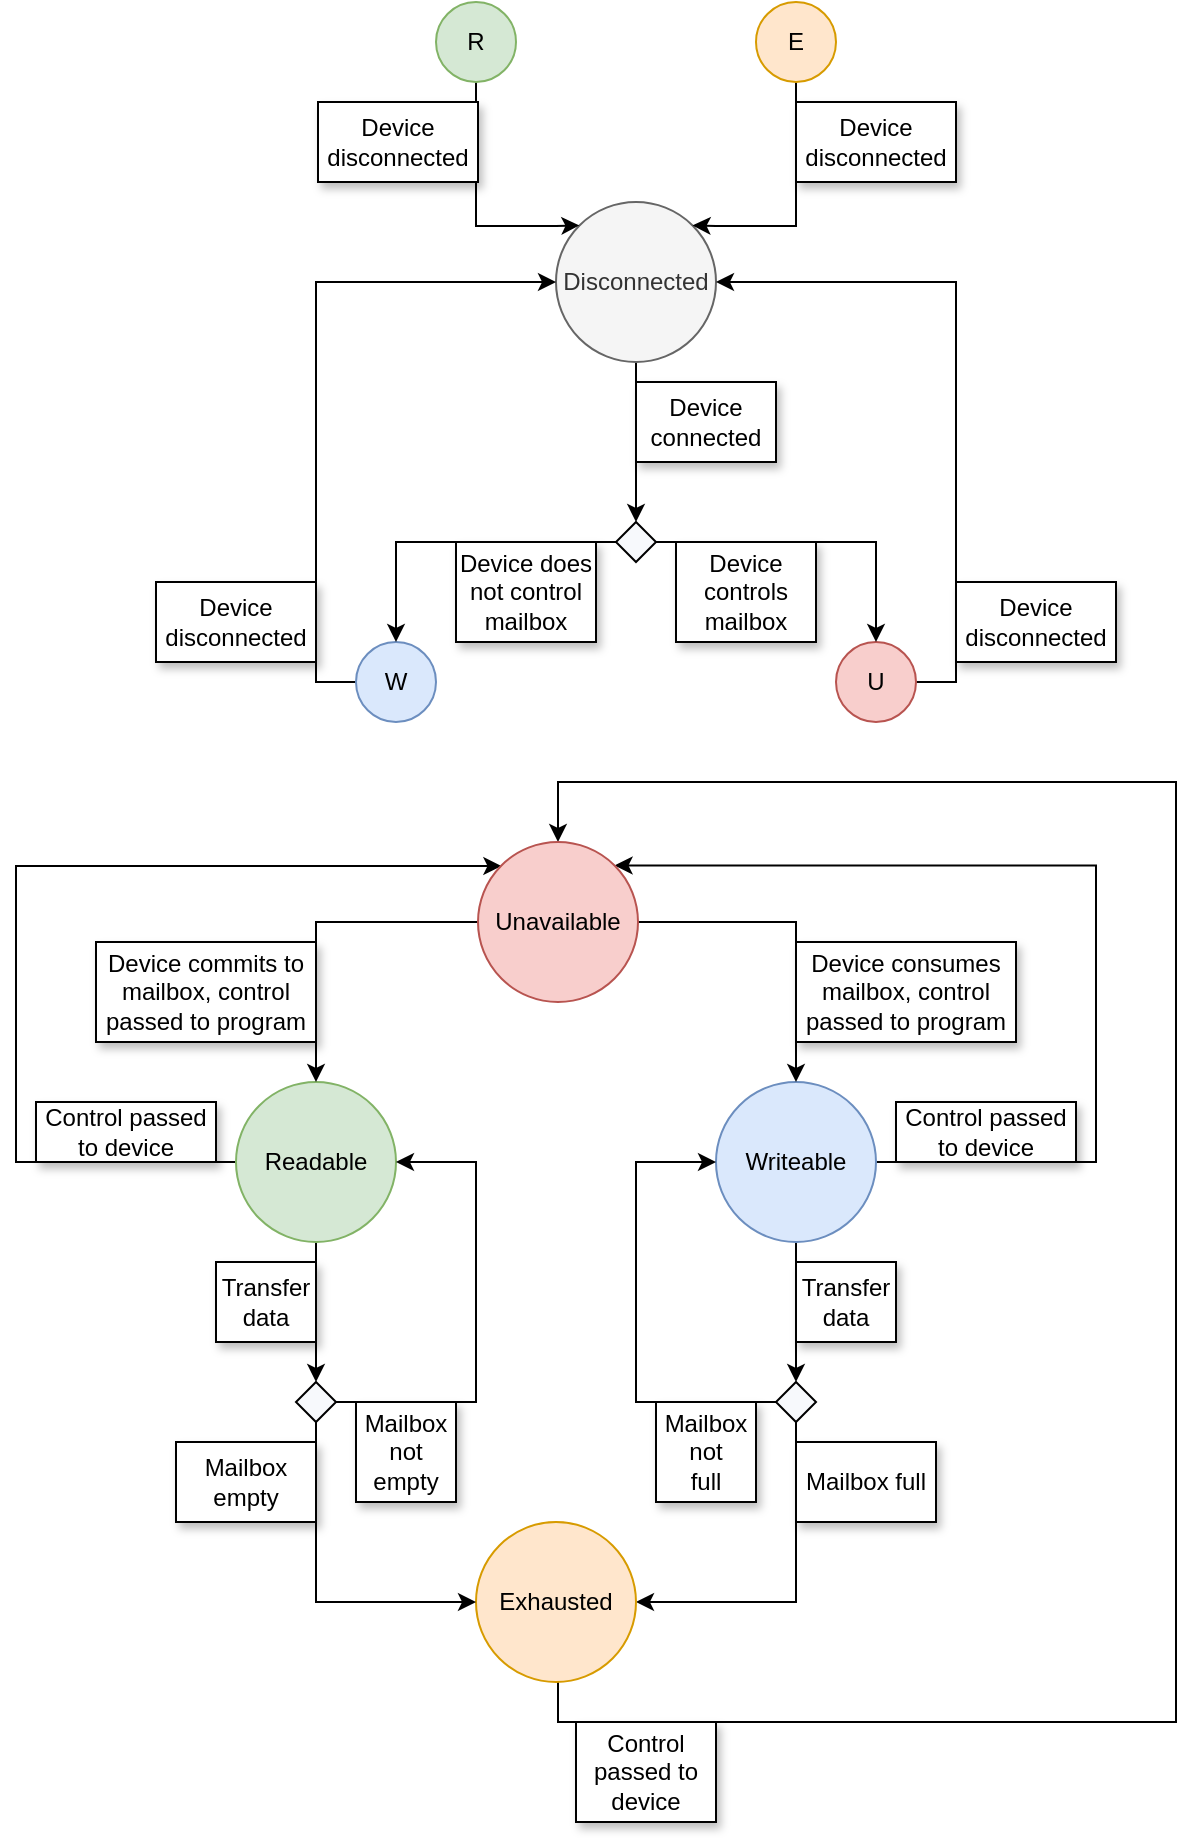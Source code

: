 <mxfile version="15.8.7" type="device"><diagram id="HUJL6-z4i3BZxy1KPLvk" name="Page-1"><mxGraphModel dx="982" dy="1680" grid="1" gridSize="10" guides="1" tooltips="1" connect="1" arrows="1" fold="1" page="1" pageScale="1" pageWidth="827" pageHeight="1169" math="0" shadow="0"><root><mxCell id="0"/><mxCell id="1" parent="0"/><mxCell id="n9dDROVTC_NZdTjwTWoX-61" style="edgeStyle=orthogonalEdgeStyle;rounded=0;orthogonalLoop=1;jettySize=auto;html=1;exitX=0.5;exitY=1;exitDx=0;exitDy=0;endArrow=classic;endFill=1;entryX=0.5;entryY=0;entryDx=0;entryDy=0;" parent="1" source="n9dDROVTC_NZdTjwTWoX-44" edge="1" target="4Bs9MA-83PHo5vFoCtsm-36"><mxGeometry relative="1" as="geometry"><mxPoint x="320.286" y="100" as="targetPoint"/></mxGeometry></mxCell><mxCell id="n9dDROVTC_NZdTjwTWoX-44" value="Disconnected" style="ellipse;whiteSpace=wrap;html=1;aspect=fixed;fillColor=#f5f5f5;fontColor=#333333;strokeColor=#666666;" parent="1" vertex="1"><mxGeometry x="280" y="-40" width="80" height="80" as="geometry"/></mxCell><mxCell id="4Bs9MA-83PHo5vFoCtsm-78" style="edgeStyle=orthogonalEdgeStyle;rounded=0;orthogonalLoop=1;jettySize=auto;html=1;exitX=0;exitY=0.5;exitDx=0;exitDy=0;entryX=0;entryY=0.5;entryDx=0;entryDy=0;endArrow=classic;endFill=1;" parent="1" source="n9dDROVTC_NZdTjwTWoX-68" target="n9dDROVTC_NZdTjwTWoX-44" edge="1"><mxGeometry relative="1" as="geometry"/></mxCell><mxCell id="n9dDROVTC_NZdTjwTWoX-68" value="W" style="ellipse;whiteSpace=wrap;html=1;aspect=fixed;fillColor=#dae8fc;strokeColor=#6c8ebf;" parent="1" vertex="1"><mxGeometry x="180" y="180" width="40" height="40" as="geometry"/></mxCell><mxCell id="4Bs9MA-83PHo5vFoCtsm-79" style="edgeStyle=orthogonalEdgeStyle;rounded=0;orthogonalLoop=1;jettySize=auto;html=1;exitX=1;exitY=0.5;exitDx=0;exitDy=0;entryX=1;entryY=0.5;entryDx=0;entryDy=0;endArrow=classic;endFill=1;" parent="1" source="n9dDROVTC_NZdTjwTWoX-69" target="n9dDROVTC_NZdTjwTWoX-44" edge="1"><mxGeometry relative="1" as="geometry"/></mxCell><mxCell id="n9dDROVTC_NZdTjwTWoX-69" value="U" style="ellipse;whiteSpace=wrap;html=1;aspect=fixed;fillColor=#f8cecc;strokeColor=#b85450;" parent="1" vertex="1"><mxGeometry x="420" y="180" width="40" height="40" as="geometry"/></mxCell><mxCell id="4Bs9MA-83PHo5vFoCtsm-76" style="edgeStyle=orthogonalEdgeStyle;rounded=0;orthogonalLoop=1;jettySize=auto;html=1;exitX=0;exitY=0.5;exitDx=0;exitDy=0;entryX=0.5;entryY=0;entryDx=0;entryDy=0;endArrow=classic;endFill=1;" parent="1" source="4Bs9MA-83PHo5vFoCtsm-36" target="n9dDROVTC_NZdTjwTWoX-68" edge="1"><mxGeometry relative="1" as="geometry"/></mxCell><mxCell id="4Bs9MA-83PHo5vFoCtsm-77" style="edgeStyle=orthogonalEdgeStyle;rounded=0;orthogonalLoop=1;jettySize=auto;html=1;exitX=1;exitY=0.5;exitDx=0;exitDy=0;entryX=0.5;entryY=0;entryDx=0;entryDy=0;endArrow=classic;endFill=1;" parent="1" source="4Bs9MA-83PHo5vFoCtsm-36" target="n9dDROVTC_NZdTjwTWoX-69" edge="1"><mxGeometry relative="1" as="geometry"/></mxCell><mxCell id="4Bs9MA-83PHo5vFoCtsm-36" value="" style="rhombus;whiteSpace=wrap;html=1;fillColor=#F7F9FC;" parent="1" vertex="1"><mxGeometry x="310" y="120" width="20" height="20" as="geometry"/></mxCell><mxCell id="4Bs9MA-83PHo5vFoCtsm-80" value="Device connected" style="rounded=0;whiteSpace=wrap;html=1;shadow=1;" parent="1" vertex="1"><mxGeometry x="320" y="50" width="70" height="40" as="geometry"/></mxCell><mxCell id="4Bs9MA-83PHo5vFoCtsm-81" value="Device does not control mailbox" style="rounded=0;whiteSpace=wrap;html=1;shadow=1;" parent="1" vertex="1"><mxGeometry x="230" y="130" width="70" height="50" as="geometry"/></mxCell><mxCell id="4Bs9MA-83PHo5vFoCtsm-82" value="Device controls mailbox" style="rounded=0;whiteSpace=wrap;html=1;shadow=1;" parent="1" vertex="1"><mxGeometry x="340" y="130" width="70" height="50" as="geometry"/></mxCell><mxCell id="4Bs9MA-83PHo5vFoCtsm-83" value="Device disconnected" style="rounded=0;whiteSpace=wrap;html=1;shadow=1;" parent="1" vertex="1"><mxGeometry x="80" y="150" width="80" height="40" as="geometry"/></mxCell><mxCell id="4Bs9MA-83PHo5vFoCtsm-84" value="Device disconnected" style="rounded=0;whiteSpace=wrap;html=1;shadow=1;" parent="1" vertex="1"><mxGeometry x="480" y="150" width="80" height="40" as="geometry"/></mxCell><mxCell id="4Bs9MA-83PHo5vFoCtsm-87" style="edgeStyle=orthogonalEdgeStyle;rounded=0;orthogonalLoop=1;jettySize=auto;html=1;exitX=0.5;exitY=1;exitDx=0;exitDy=0;entryX=0;entryY=0;entryDx=0;entryDy=0;endArrow=classic;endFill=1;" parent="1" source="4Bs9MA-83PHo5vFoCtsm-86" target="n9dDROVTC_NZdTjwTWoX-44" edge="1"><mxGeometry relative="1" as="geometry"><Array as="points"><mxPoint x="240" y="-28"/><mxPoint x="280" y="-28"/></Array></mxGeometry></mxCell><mxCell id="4Bs9MA-83PHo5vFoCtsm-86" value="R" style="ellipse;whiteSpace=wrap;html=1;aspect=fixed;fillColor=#d5e8d4;strokeColor=#82b366;" parent="1" vertex="1"><mxGeometry x="220" y="-140" width="40" height="40" as="geometry"/></mxCell><mxCell id="4Bs9MA-83PHo5vFoCtsm-88" value="Device disconnected" style="rounded=0;whiteSpace=wrap;html=1;shadow=1;" parent="1" vertex="1"><mxGeometry x="161" y="-90" width="80" height="40" as="geometry"/></mxCell><mxCell id="cAw2bcfPxYGj7ZrHgnQo-45" style="edgeStyle=orthogonalEdgeStyle;rounded=0;orthogonalLoop=1;jettySize=auto;html=1;exitX=1;exitY=0.5;exitDx=0;exitDy=0;entryX=1;entryY=0;entryDx=0;entryDy=0;" edge="1" parent="1" source="cAw2bcfPxYGj7ZrHgnQo-4" target="cAw2bcfPxYGj7ZrHgnQo-31"><mxGeometry relative="1" as="geometry"><Array as="points"><mxPoint x="550" y="440"/><mxPoint x="550" y="292"/></Array></mxGeometry></mxCell><mxCell id="cAw2bcfPxYGj7ZrHgnQo-56" style="edgeStyle=orthogonalEdgeStyle;rounded=0;orthogonalLoop=1;jettySize=auto;html=1;exitX=0.5;exitY=1;exitDx=0;exitDy=0;entryX=0.5;entryY=0;entryDx=0;entryDy=0;endArrow=classic;endFill=1;" edge="1" parent="1" source="cAw2bcfPxYGj7ZrHgnQo-4" target="cAw2bcfPxYGj7ZrHgnQo-10"><mxGeometry relative="1" as="geometry"/></mxCell><mxCell id="cAw2bcfPxYGj7ZrHgnQo-4" value="Writeable" style="ellipse;whiteSpace=wrap;html=1;aspect=fixed;fillColor=#dae8fc;strokeColor=#6c8ebf;" vertex="1" parent="1"><mxGeometry x="360" y="400" width="80" height="80" as="geometry"/></mxCell><mxCell id="cAw2bcfPxYGj7ZrHgnQo-7" value="&lt;div&gt;Transfer&lt;/div&gt;&lt;div&gt;data&lt;br&gt;&lt;/div&gt;" style="rounded=0;whiteSpace=wrap;html=1;shadow=1;" vertex="1" parent="1"><mxGeometry x="400" y="490" width="50" height="40" as="geometry"/></mxCell><mxCell id="cAw2bcfPxYGj7ZrHgnQo-41" style="edgeStyle=orthogonalEdgeStyle;rounded=0;orthogonalLoop=1;jettySize=auto;html=1;exitX=0.5;exitY=1;exitDx=0;exitDy=0;entryX=1;entryY=0.5;entryDx=0;entryDy=0;" edge="1" parent="1" source="cAw2bcfPxYGj7ZrHgnQo-10" target="cAw2bcfPxYGj7ZrHgnQo-14"><mxGeometry relative="1" as="geometry"/></mxCell><mxCell id="cAw2bcfPxYGj7ZrHgnQo-57" style="edgeStyle=orthogonalEdgeStyle;rounded=0;orthogonalLoop=1;jettySize=auto;html=1;exitX=0;exitY=0.5;exitDx=0;exitDy=0;entryX=0;entryY=0.5;entryDx=0;entryDy=0;endArrow=classic;endFill=1;" edge="1" parent="1" source="cAw2bcfPxYGj7ZrHgnQo-10" target="cAw2bcfPxYGj7ZrHgnQo-4"><mxGeometry relative="1" as="geometry"><Array as="points"><mxPoint x="320" y="560"/><mxPoint x="320" y="440"/></Array></mxGeometry></mxCell><mxCell id="cAw2bcfPxYGj7ZrHgnQo-10" value="" style="rhombus;whiteSpace=wrap;html=1;fillColor=#F7F9FC;" vertex="1" parent="1"><mxGeometry x="390" y="550" width="20" height="20" as="geometry"/></mxCell><mxCell id="cAw2bcfPxYGj7ZrHgnQo-13" value="&lt;div&gt;Mailbox not&lt;br&gt;&lt;/div&gt;&lt;div&gt;full&lt;br&gt;&lt;/div&gt;" style="rounded=0;whiteSpace=wrap;html=1;shadow=1;" vertex="1" parent="1"><mxGeometry x="330" y="560" width="50" height="50" as="geometry"/></mxCell><mxCell id="cAw2bcfPxYGj7ZrHgnQo-48" style="edgeStyle=orthogonalEdgeStyle;rounded=0;orthogonalLoop=1;jettySize=auto;html=1;exitX=0.5;exitY=1;exitDx=0;exitDy=0;entryX=0.5;entryY=0;entryDx=0;entryDy=0;" edge="1" parent="1" source="cAw2bcfPxYGj7ZrHgnQo-14" target="cAw2bcfPxYGj7ZrHgnQo-31"><mxGeometry relative="1" as="geometry"><Array as="points"><mxPoint x="281" y="700"/><mxPoint x="281" y="720"/><mxPoint x="590" y="720"/><mxPoint x="590" y="250"/><mxPoint x="281" y="250"/></Array></mxGeometry></mxCell><mxCell id="cAw2bcfPxYGj7ZrHgnQo-14" value="Exhausted" style="ellipse;whiteSpace=wrap;html=1;aspect=fixed;fillColor=#ffe6cc;strokeColor=#d79b00;" vertex="1" parent="1"><mxGeometry x="240" y="620" width="80" height="80" as="geometry"/></mxCell><mxCell id="cAw2bcfPxYGj7ZrHgnQo-16" value="Mailbox full" style="rounded=0;whiteSpace=wrap;html=1;shadow=1;" vertex="1" parent="1"><mxGeometry x="400" y="580" width="70" height="40" as="geometry"/></mxCell><mxCell id="cAw2bcfPxYGj7ZrHgnQo-17" style="edgeStyle=orthogonalEdgeStyle;rounded=0;orthogonalLoop=1;jettySize=auto;html=1;exitX=0.5;exitY=1;exitDx=0;exitDy=0;entryX=0.5;entryY=0;entryDx=0;entryDy=0;endArrow=classic;endFill=1;" edge="1" parent="1" source="cAw2bcfPxYGj7ZrHgnQo-19" target="cAw2bcfPxYGj7ZrHgnQo-25"><mxGeometry relative="1" as="geometry"><mxPoint x="160" y="580" as="targetPoint"/></mxGeometry></mxCell><mxCell id="cAw2bcfPxYGj7ZrHgnQo-44" style="edgeStyle=orthogonalEdgeStyle;rounded=0;orthogonalLoop=1;jettySize=auto;html=1;exitX=0;exitY=0.5;exitDx=0;exitDy=0;entryX=0;entryY=0;entryDx=0;entryDy=0;" edge="1" parent="1" source="cAw2bcfPxYGj7ZrHgnQo-19" target="cAw2bcfPxYGj7ZrHgnQo-31"><mxGeometry relative="1" as="geometry"><Array as="points"><mxPoint x="10" y="440"/><mxPoint x="10" y="292"/><mxPoint x="253" y="292"/></Array></mxGeometry></mxCell><mxCell id="cAw2bcfPxYGj7ZrHgnQo-19" value="Readable" style="ellipse;whiteSpace=wrap;html=1;aspect=fixed;fillColor=#d5e8d4;strokeColor=#82b366;" vertex="1" parent="1"><mxGeometry x="120" y="400" width="80" height="80" as="geometry"/></mxCell><mxCell id="cAw2bcfPxYGj7ZrHgnQo-40" style="edgeStyle=orthogonalEdgeStyle;rounded=0;orthogonalLoop=1;jettySize=auto;html=1;exitX=0.5;exitY=1;exitDx=0;exitDy=0;entryX=0;entryY=0.5;entryDx=0;entryDy=0;" edge="1" parent="1" source="cAw2bcfPxYGj7ZrHgnQo-25" target="cAw2bcfPxYGj7ZrHgnQo-14"><mxGeometry relative="1" as="geometry"/></mxCell><mxCell id="cAw2bcfPxYGj7ZrHgnQo-58" style="edgeStyle=orthogonalEdgeStyle;rounded=0;orthogonalLoop=1;jettySize=auto;html=1;exitX=1;exitY=0.5;exitDx=0;exitDy=0;entryX=1;entryY=0.5;entryDx=0;entryDy=0;endArrow=classic;endFill=1;" edge="1" parent="1" source="cAw2bcfPxYGj7ZrHgnQo-25" target="cAw2bcfPxYGj7ZrHgnQo-19"><mxGeometry relative="1" as="geometry"><Array as="points"><mxPoint x="240" y="560"/><mxPoint x="240" y="440"/></Array></mxGeometry></mxCell><mxCell id="cAw2bcfPxYGj7ZrHgnQo-25" value="" style="rhombus;whiteSpace=wrap;html=1;fillColor=#F7F9FC;" vertex="1" parent="1"><mxGeometry x="150" y="550" width="20" height="20" as="geometry"/></mxCell><mxCell id="cAw2bcfPxYGj7ZrHgnQo-26" value="" style="endArrow=none;html=1;rounded=0;" edge="1" parent="1" target="cAw2bcfPxYGj7ZrHgnQo-25"><mxGeometry width="50" height="50" relative="1" as="geometry"><mxPoint x="160" y="550" as="sourcePoint"/><mxPoint x="580" y="300" as="targetPoint"/><Array as="points"/></mxGeometry></mxCell><mxCell id="cAw2bcfPxYGj7ZrHgnQo-28" value="&lt;div&gt;Mailbox&lt;/div&gt;&lt;div&gt;not&lt;/div&gt;&lt;div&gt;empty&lt;/div&gt;" style="rounded=0;whiteSpace=wrap;html=1;shadow=1;" vertex="1" parent="1"><mxGeometry x="180" y="560" width="50" height="50" as="geometry"/></mxCell><mxCell id="cAw2bcfPxYGj7ZrHgnQo-30" value="Mailbox empty" style="rounded=0;whiteSpace=wrap;html=1;shadow=1;" vertex="1" parent="1"><mxGeometry x="90" y="580" width="70" height="40" as="geometry"/></mxCell><mxCell id="cAw2bcfPxYGj7ZrHgnQo-34" style="edgeStyle=orthogonalEdgeStyle;rounded=0;orthogonalLoop=1;jettySize=auto;html=1;exitX=0;exitY=0.5;exitDx=0;exitDy=0;entryX=0.5;entryY=0;entryDx=0;entryDy=0;" edge="1" parent="1" source="cAw2bcfPxYGj7ZrHgnQo-31" target="cAw2bcfPxYGj7ZrHgnQo-19"><mxGeometry relative="1" as="geometry"/></mxCell><mxCell id="cAw2bcfPxYGj7ZrHgnQo-35" style="edgeStyle=orthogonalEdgeStyle;rounded=0;orthogonalLoop=1;jettySize=auto;html=1;exitX=1;exitY=0.5;exitDx=0;exitDy=0;entryX=0.5;entryY=0;entryDx=0;entryDy=0;" edge="1" parent="1" source="cAw2bcfPxYGj7ZrHgnQo-31" target="cAw2bcfPxYGj7ZrHgnQo-4"><mxGeometry relative="1" as="geometry"/></mxCell><mxCell id="cAw2bcfPxYGj7ZrHgnQo-31" value="Unavailable" style="ellipse;whiteSpace=wrap;html=1;aspect=fixed;fillColor=#f8cecc;strokeColor=#b85450;" vertex="1" parent="1"><mxGeometry x="241" y="280" width="80" height="80" as="geometry"/></mxCell><mxCell id="cAw2bcfPxYGj7ZrHgnQo-36" value="Device commits to mailbox, control passed to program" style="rounded=0;whiteSpace=wrap;html=1;shadow=1;" vertex="1" parent="1"><mxGeometry x="50" y="330" width="110" height="50" as="geometry"/></mxCell><mxCell id="cAw2bcfPxYGj7ZrHgnQo-37" value="Device consumes mailbox, control passed to program" style="rounded=0;whiteSpace=wrap;html=1;shadow=1;" vertex="1" parent="1"><mxGeometry x="400" y="330" width="110" height="50" as="geometry"/></mxCell><mxCell id="cAw2bcfPxYGj7ZrHgnQo-47" value="Control passed to device" style="rounded=0;whiteSpace=wrap;html=1;shadow=1;" vertex="1" parent="1"><mxGeometry x="450" y="410" width="90" height="30" as="geometry"/></mxCell><mxCell id="cAw2bcfPxYGj7ZrHgnQo-49" value="Control passed to device" style="rounded=0;whiteSpace=wrap;html=1;shadow=1;" vertex="1" parent="1"><mxGeometry x="290" y="720" width="70" height="50" as="geometry"/></mxCell><mxCell id="cAw2bcfPxYGj7ZrHgnQo-50" value="Control passed to device" style="rounded=0;whiteSpace=wrap;html=1;shadow=1;" vertex="1" parent="1"><mxGeometry x="20" y="410" width="90" height="30" as="geometry"/></mxCell><mxCell id="cAw2bcfPxYGj7ZrHgnQo-53" style="edgeStyle=orthogonalEdgeStyle;rounded=0;orthogonalLoop=1;jettySize=auto;html=1;exitX=0.5;exitY=1;exitDx=0;exitDy=0;entryX=1;entryY=0;entryDx=0;entryDy=0;" edge="1" parent="1" source="cAw2bcfPxYGj7ZrHgnQo-52" target="n9dDROVTC_NZdTjwTWoX-44"><mxGeometry relative="1" as="geometry"><Array as="points"><mxPoint x="400" y="-28"/><mxPoint x="360" y="-28"/></Array></mxGeometry></mxCell><mxCell id="cAw2bcfPxYGj7ZrHgnQo-52" value="&lt;div&gt;E&lt;/div&gt;" style="ellipse;whiteSpace=wrap;html=1;aspect=fixed;fillColor=#ffe6cc;strokeColor=#d79b00;" vertex="1" parent="1"><mxGeometry x="380" y="-140" width="40" height="40" as="geometry"/></mxCell><mxCell id="cAw2bcfPxYGj7ZrHgnQo-54" value="Device disconnected" style="rounded=0;whiteSpace=wrap;html=1;shadow=1;" vertex="1" parent="1"><mxGeometry x="400" y="-90" width="80" height="40" as="geometry"/></mxCell><mxCell id="cAw2bcfPxYGj7ZrHgnQo-59" value="&lt;div&gt;Transfer&lt;/div&gt;&lt;div&gt;data&lt;br&gt;&lt;/div&gt;" style="rounded=0;whiteSpace=wrap;html=1;shadow=1;" vertex="1" parent="1"><mxGeometry x="110" y="490" width="50" height="40" as="geometry"/></mxCell></root></mxGraphModel></diagram></mxfile>
